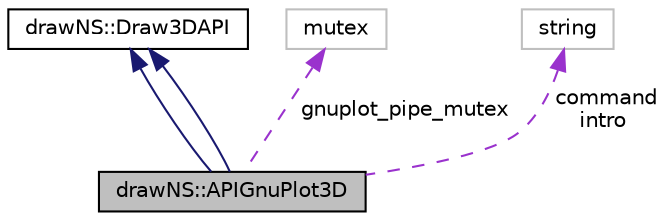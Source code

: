 digraph "drawNS::APIGnuPlot3D"
{
 // LATEX_PDF_SIZE
  edge [fontname="Helvetica",fontsize="10",labelfontname="Helvetica",labelfontsize="10"];
  node [fontname="Helvetica",fontsize="10",shape=record];
  Node1 [label="drawNS::APIGnuPlot3D",height=0.2,width=0.4,color="black", fillcolor="grey75", style="filled", fontcolor="black",tooltip="Implementation drawing 3D class using gnuplot Class implements proxy between gnuplot and C++ code."];
  Node2 -> Node1 [dir="back",color="midnightblue",fontsize="10",style="solid",fontname="Helvetica"];
  Node2 [label="drawNS::Draw3DAPI",height=0.2,width=0.4,color="black", fillcolor="white", style="filled",URL="$classdraw_n_s_1_1_draw3_d_a_p_i.html",tooltip="Abstract interface for drawing class Abstract class used as interface for 3D drawing class implementa..."];
  Node2 -> Node1 [dir="back",color="midnightblue",fontsize="10",style="solid",fontname="Helvetica"];
  Node3 -> Node1 [dir="back",color="darkorchid3",fontsize="10",style="dashed",label=" gnuplot_pipe_mutex" ,fontname="Helvetica"];
  Node3 [label="mutex",height=0.2,width=0.4,color="grey75", fillcolor="white", style="filled",tooltip=" "];
  Node4 -> Node1 [dir="back",color="darkorchid3",fontsize="10",style="dashed",label=" command\nintro" ,fontname="Helvetica"];
  Node4 [label="string",height=0.2,width=0.4,color="grey75", fillcolor="white", style="filled",tooltip=" "];
}
